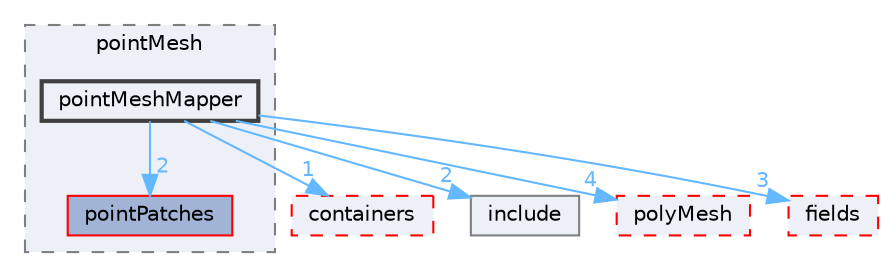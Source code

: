 digraph "src/OpenFOAM/meshes/pointMesh/pointMeshMapper"
{
 // LATEX_PDF_SIZE
  bgcolor="transparent";
  edge [fontname=Helvetica,fontsize=10,labelfontname=Helvetica,labelfontsize=10];
  node [fontname=Helvetica,fontsize=10,shape=box,height=0.2,width=0.4];
  compound=true
  subgraph clusterdir_44915d476cda87f9c46b97924fb23879 {
    graph [ bgcolor="#edf0f7", pencolor="grey50", label="pointMesh", fontname=Helvetica,fontsize=10 style="filled,dashed", URL="dir_44915d476cda87f9c46b97924fb23879.html",tooltip=""]
  dir_0b50d648241520de5cf03d68a603ea6e [label="pointPatches", fillcolor="#a2b4d6", color="red", style="filled", URL="dir_0b50d648241520de5cf03d68a603ea6e.html",tooltip=""];
  dir_fe370e431a96ac85cf0abc5072d23ccd [label="pointMeshMapper", fillcolor="#edf0f7", color="grey25", style="filled,bold", URL="dir_fe370e431a96ac85cf0abc5072d23ccd.html",tooltip=""];
  }
  dir_19d0872053bde092be81d7fe3f56cbf7 [label="containers", fillcolor="#edf0f7", color="red", style="filled,dashed", URL="dir_19d0872053bde092be81d7fe3f56cbf7.html",tooltip=""];
  dir_e954e9f5966bc1c681a414ec8bd0ee15 [label="include", fillcolor="#edf0f7", color="grey50", style="filled", URL="dir_e954e9f5966bc1c681a414ec8bd0ee15.html",tooltip=""];
  dir_5e5a63cb97aae3d01c8e98f0c14953bc [label="polyMesh", fillcolor="#edf0f7", color="red", style="filled,dashed", URL="dir_5e5a63cb97aae3d01c8e98f0c14953bc.html",tooltip=""];
  dir_962442b8f989d5529fab5e0f0e4ffb74 [label="fields", fillcolor="#edf0f7", color="red", style="filled,dashed", URL="dir_962442b8f989d5529fab5e0f0e4ffb74.html",tooltip=""];
  dir_fe370e431a96ac85cf0abc5072d23ccd->dir_0b50d648241520de5cf03d68a603ea6e [headlabel="2", labeldistance=1.5 headhref="dir_002948_002953.html" href="dir_002948_002953.html" color="steelblue1" fontcolor="steelblue1"];
  dir_fe370e431a96ac85cf0abc5072d23ccd->dir_19d0872053bde092be81d7fe3f56cbf7 [headlabel="1", labeldistance=1.5 headhref="dir_002948_000669.html" href="dir_002948_000669.html" color="steelblue1" fontcolor="steelblue1"];
  dir_fe370e431a96ac85cf0abc5072d23ccd->dir_5e5a63cb97aae3d01c8e98f0c14953bc [headlabel="4", labeldistance=1.5 headhref="dir_002948_002980.html" href="dir_002948_002980.html" color="steelblue1" fontcolor="steelblue1"];
  dir_fe370e431a96ac85cf0abc5072d23ccd->dir_962442b8f989d5529fab5e0f0e4ffb74 [headlabel="3", labeldistance=1.5 headhref="dir_002948_001335.html" href="dir_002948_001335.html" color="steelblue1" fontcolor="steelblue1"];
  dir_fe370e431a96ac85cf0abc5072d23ccd->dir_e954e9f5966bc1c681a414ec8bd0ee15 [headlabel="2", labeldistance=1.5 headhref="dir_002948_001804.html" href="dir_002948_001804.html" color="steelblue1" fontcolor="steelblue1"];
}
